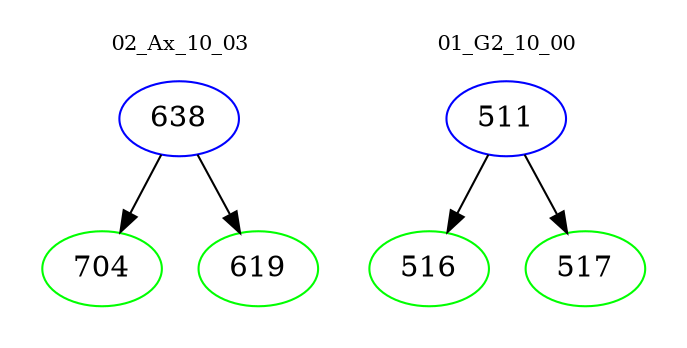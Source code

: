 digraph{
subgraph cluster_0 {
color = white
label = "02_Ax_10_03";
fontsize=10;
T0_638 [label="638", color="blue"]
T0_638 -> T0_704 [color="black"]
T0_704 [label="704", color="green"]
T0_638 -> T0_619 [color="black"]
T0_619 [label="619", color="green"]
}
subgraph cluster_1 {
color = white
label = "01_G2_10_00";
fontsize=10;
T1_511 [label="511", color="blue"]
T1_511 -> T1_516 [color="black"]
T1_516 [label="516", color="green"]
T1_511 -> T1_517 [color="black"]
T1_517 [label="517", color="green"]
}
}
